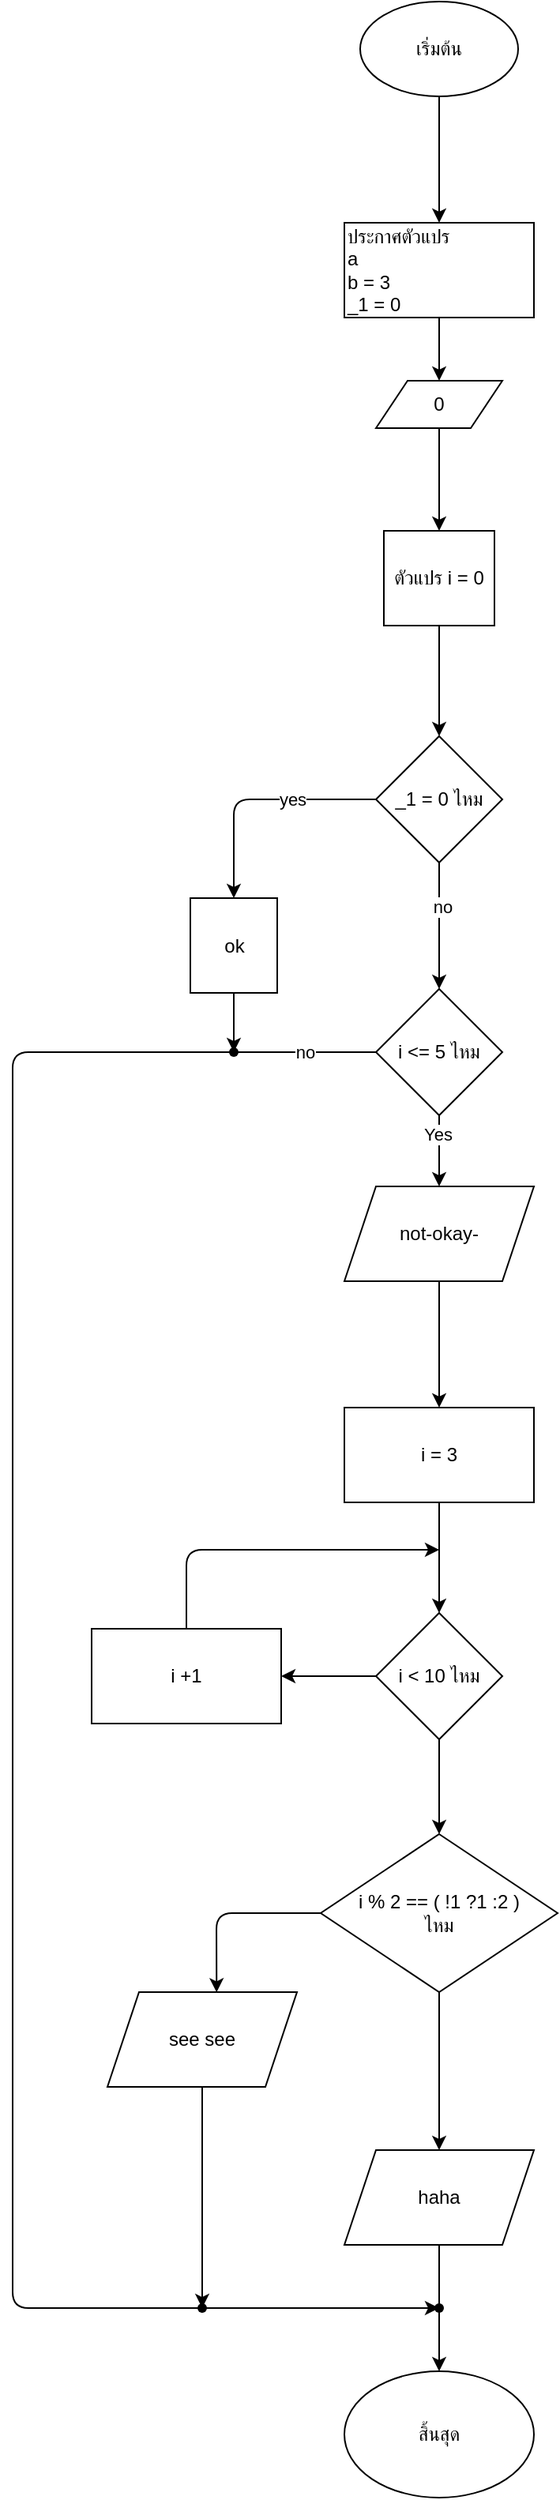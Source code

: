 <mxfile>
    <diagram id="RnjZQ3KvCbB-IpWg7LYg" name="Page-1">
        <mxGraphModel dx="1800" dy="1635" grid="1" gridSize="10" guides="1" tooltips="1" connect="1" arrows="1" fold="1" page="1" pageScale="1" pageWidth="3300" pageHeight="4681" math="0" shadow="0">
            <root>
                <mxCell id="0"/>
                <mxCell id="1" parent="0"/>
                <mxCell id="4" value="" style="edgeStyle=none;html=1;" edge="1" parent="1" source="2" target="3">
                    <mxGeometry relative="1" as="geometry"/>
                </mxCell>
                <mxCell id="2" value="เริ่มต้น" style="ellipse;whiteSpace=wrap;html=1;" vertex="1" parent="1">
                    <mxGeometry x="318" y="60" width="100" height="60" as="geometry"/>
                </mxCell>
                <mxCell id="6" value="" style="edgeStyle=none;html=1;" edge="1" parent="1" source="3" target="5">
                    <mxGeometry relative="1" as="geometry"/>
                </mxCell>
                <mxCell id="3" value="ประกาศตัวแปร&lt;br&gt;a&lt;br&gt;b = 3&lt;br&gt;_1 = 0" style="whiteSpace=wrap;html=1;align=left;" vertex="1" parent="1">
                    <mxGeometry x="308" y="200" width="120" height="60" as="geometry"/>
                </mxCell>
                <mxCell id="8" value="" style="edgeStyle=none;html=1;" edge="1" parent="1" source="5" target="7">
                    <mxGeometry relative="1" as="geometry"/>
                </mxCell>
                <mxCell id="5" value="0" style="shape=parallelogram;perimeter=parallelogramPerimeter;whiteSpace=wrap;html=1;fixedSize=1;align=center;" vertex="1" parent="1">
                    <mxGeometry x="328" y="300" width="80" height="30" as="geometry"/>
                </mxCell>
                <mxCell id="11" value="" style="edgeStyle=none;html=1;" edge="1" parent="1" source="7" target="10">
                    <mxGeometry relative="1" as="geometry"/>
                </mxCell>
                <mxCell id="7" value="ตัวแปร i = 0" style="whiteSpace=wrap;html=1;" vertex="1" parent="1">
                    <mxGeometry x="333" y="395" width="70" height="60" as="geometry"/>
                </mxCell>
                <mxCell id="13" value="" style="edgeStyle=none;html=1;entryX=0;entryY=0.5;entryDx=0;entryDy=0;" edge="1" parent="1" source="10" target="12">
                    <mxGeometry relative="1" as="geometry">
                        <Array as="points">
                            <mxPoint x="238" y="565"/>
                        </Array>
                    </mxGeometry>
                </mxCell>
                <mxCell id="14" value="yes" style="edgeLabel;html=1;align=center;verticalAlign=middle;resizable=0;points=[];" vertex="1" connectable="0" parent="13">
                    <mxGeometry x="-0.305" relative="1" as="geometry">
                        <mxPoint as="offset"/>
                    </mxGeometry>
                </mxCell>
                <mxCell id="16" value="" style="edgeStyle=none;html=1;" edge="1" parent="1" source="10" target="15">
                    <mxGeometry relative="1" as="geometry"/>
                </mxCell>
                <mxCell id="37" value="no" style="edgeLabel;html=1;align=center;verticalAlign=middle;resizable=0;points=[];" vertex="1" connectable="0" parent="16">
                    <mxGeometry x="-0.312" y="2" relative="1" as="geometry">
                        <mxPoint as="offset"/>
                    </mxGeometry>
                </mxCell>
                <mxCell id="10" value="_1 = 0 ไหม" style="rhombus;whiteSpace=wrap;html=1;" vertex="1" parent="1">
                    <mxGeometry x="328" y="525" width="80" height="80" as="geometry"/>
                </mxCell>
                <mxCell id="23" style="edgeStyle=none;html=1;entryX=0.743;entryY=0.2;entryDx=0;entryDy=0;entryPerimeter=0;" edge="1" parent="1" source="12" target="21">
                    <mxGeometry relative="1" as="geometry"/>
                </mxCell>
                <mxCell id="12" value="ok" style="whiteSpace=wrap;html=1;direction=south;" vertex="1" parent="1">
                    <mxGeometry x="210.5" y="627.5" width="55" height="60" as="geometry"/>
                </mxCell>
                <mxCell id="18" value="" style="edgeStyle=none;html=1;" edge="1" parent="1" source="15" target="17">
                    <mxGeometry relative="1" as="geometry"/>
                </mxCell>
                <mxCell id="38" value="Yes" style="edgeLabel;html=1;align=center;verticalAlign=middle;resizable=0;points=[];" vertex="1" connectable="0" parent="18">
                    <mxGeometry x="-0.465" y="-1" relative="1" as="geometry">
                        <mxPoint as="offset"/>
                    </mxGeometry>
                </mxCell>
                <mxCell id="15" value="i &amp;lt;= 5 ไหม" style="rhombus;whiteSpace=wrap;html=1;" vertex="1" parent="1">
                    <mxGeometry x="328" y="685" width="80" height="80" as="geometry"/>
                </mxCell>
                <mxCell id="20" value="" style="edgeStyle=none;html=1;" edge="1" parent="1" source="17" target="19">
                    <mxGeometry relative="1" as="geometry"/>
                </mxCell>
                <mxCell id="17" value="not-okay-" style="shape=parallelogram;perimeter=parallelogramPerimeter;whiteSpace=wrap;html=1;fixedSize=1;" vertex="1" parent="1">
                    <mxGeometry x="308" y="810" width="120" height="60" as="geometry"/>
                </mxCell>
                <mxCell id="26" value="" style="edgeStyle=none;html=1;" edge="1" parent="1" source="19" target="25">
                    <mxGeometry relative="1" as="geometry"/>
                </mxCell>
                <mxCell id="19" value="i = 3" style="whiteSpace=wrap;html=1;" vertex="1" parent="1">
                    <mxGeometry x="308" y="950" width="120" height="60" as="geometry"/>
                </mxCell>
                <mxCell id="24" value="no" style="edgeStyle=none;html=1;endArrow=none;entryX=1.046;entryY=0.53;entryDx=0;entryDy=0;entryPerimeter=0;" edge="1" parent="1" source="15" target="21">
                    <mxGeometry relative="1" as="geometry">
                        <mxPoint x="328" y="725" as="sourcePoint"/>
                        <mxPoint x="258" y="720" as="targetPoint"/>
                    </mxGeometry>
                </mxCell>
                <mxCell id="42" style="edgeStyle=none;html=1;" edge="1" parent="1" source="21">
                    <mxGeometry relative="1" as="geometry">
                        <mxPoint x="368" y="1520" as="targetPoint"/>
                        <Array as="points">
                            <mxPoint x="98" y="725"/>
                            <mxPoint x="98" y="1520"/>
                        </Array>
                    </mxGeometry>
                </mxCell>
                <mxCell id="21" value="" style="shape=waypoint;sketch=0;size=6;pointerEvents=1;points=[];fillColor=default;resizable=0;rotatable=0;perimeter=centerPerimeter;snapToPoint=1;" vertex="1" parent="1">
                    <mxGeometry x="228" y="715" width="20" height="20" as="geometry"/>
                </mxCell>
                <mxCell id="28" value="" style="edgeStyle=none;html=1;" edge="1" parent="1" source="25" target="27">
                    <mxGeometry relative="1" as="geometry"/>
                </mxCell>
                <mxCell id="40" value="" style="edgeStyle=none;html=1;" edge="1" parent="1" source="25" target="39">
                    <mxGeometry relative="1" as="geometry"/>
                </mxCell>
                <mxCell id="25" value="i &amp;lt; 10 ไหม" style="rhombus;whiteSpace=wrap;html=1;" vertex="1" parent="1">
                    <mxGeometry x="328" y="1080" width="80" height="80" as="geometry"/>
                </mxCell>
                <mxCell id="30" value="" style="edgeStyle=none;html=1;entryX=0.576;entryY=0.003;entryDx=0;entryDy=0;entryPerimeter=0;" edge="1" parent="1" source="27" target="32">
                    <mxGeometry relative="1" as="geometry">
                        <mxPoint x="198" y="1270" as="targetPoint"/>
                        <Array as="points">
                            <mxPoint x="227" y="1270"/>
                        </Array>
                    </mxGeometry>
                </mxCell>
                <mxCell id="34" value="" style="edgeStyle=none;html=1;" edge="1" parent="1" source="27" target="33">
                    <mxGeometry relative="1" as="geometry"/>
                </mxCell>
                <mxCell id="27" value="i % 2 == ( !1 ?1 :2 )&lt;br&gt;ไหม" style="rhombus;whiteSpace=wrap;html=1;" vertex="1" parent="1">
                    <mxGeometry x="293" y="1220" width="150" height="100" as="geometry"/>
                </mxCell>
                <mxCell id="44" value="" style="edgeStyle=none;html=1;" edge="1" parent="1" source="32" target="43">
                    <mxGeometry relative="1" as="geometry"/>
                </mxCell>
                <mxCell id="32" value="see see" style="shape=parallelogram;perimeter=parallelogramPerimeter;whiteSpace=wrap;html=1;fixedSize=1;" vertex="1" parent="1">
                    <mxGeometry x="158" y="1320" width="120" height="60" as="geometry"/>
                </mxCell>
                <mxCell id="36" value="" style="edgeStyle=none;html=1;startArrow=none;" edge="1" parent="1" source="47" target="35">
                    <mxGeometry relative="1" as="geometry"/>
                </mxCell>
                <mxCell id="33" value="haha" style="shape=parallelogram;perimeter=parallelogramPerimeter;whiteSpace=wrap;html=1;fixedSize=1;" vertex="1" parent="1">
                    <mxGeometry x="308" y="1420" width="120" height="60" as="geometry"/>
                </mxCell>
                <mxCell id="35" value="สิ้นสุด" style="ellipse;whiteSpace=wrap;html=1;" vertex="1" parent="1">
                    <mxGeometry x="308" y="1560" width="120" height="80" as="geometry"/>
                </mxCell>
                <mxCell id="41" style="edgeStyle=none;html=1;" edge="1" parent="1" source="39">
                    <mxGeometry relative="1" as="geometry">
                        <mxPoint x="368" y="1040" as="targetPoint"/>
                        <Array as="points">
                            <mxPoint x="208" y="1040"/>
                        </Array>
                    </mxGeometry>
                </mxCell>
                <mxCell id="39" value="i +1" style="whiteSpace=wrap;html=1;" vertex="1" parent="1">
                    <mxGeometry x="148" y="1090" width="120" height="60" as="geometry"/>
                </mxCell>
                <mxCell id="43" value="" style="shape=waypoint;sketch=0;size=6;pointerEvents=1;points=[];fillColor=default;resizable=0;rotatable=0;perimeter=centerPerimeter;snapToPoint=1;" vertex="1" parent="1">
                    <mxGeometry x="208" y="1510" width="20" height="20" as="geometry"/>
                </mxCell>
                <mxCell id="46" value="" style="edgeStyle=none;html=1;endArrow=none;" edge="1" parent="1" source="33" target="47">
                    <mxGeometry relative="1" as="geometry">
                        <mxPoint x="368" y="1480" as="sourcePoint"/>
                        <mxPoint x="368" y="1560" as="targetPoint"/>
                    </mxGeometry>
                </mxCell>
                <mxCell id="47" value="" style="shape=waypoint;sketch=0;fillStyle=solid;size=6;pointerEvents=1;points=[];fillColor=none;resizable=0;rotatable=0;perimeter=centerPerimeter;snapToPoint=1;" vertex="1" parent="1">
                    <mxGeometry x="358" y="1510" width="20" height="20" as="geometry"/>
                </mxCell>
            </root>
        </mxGraphModel>
    </diagram>
</mxfile>
